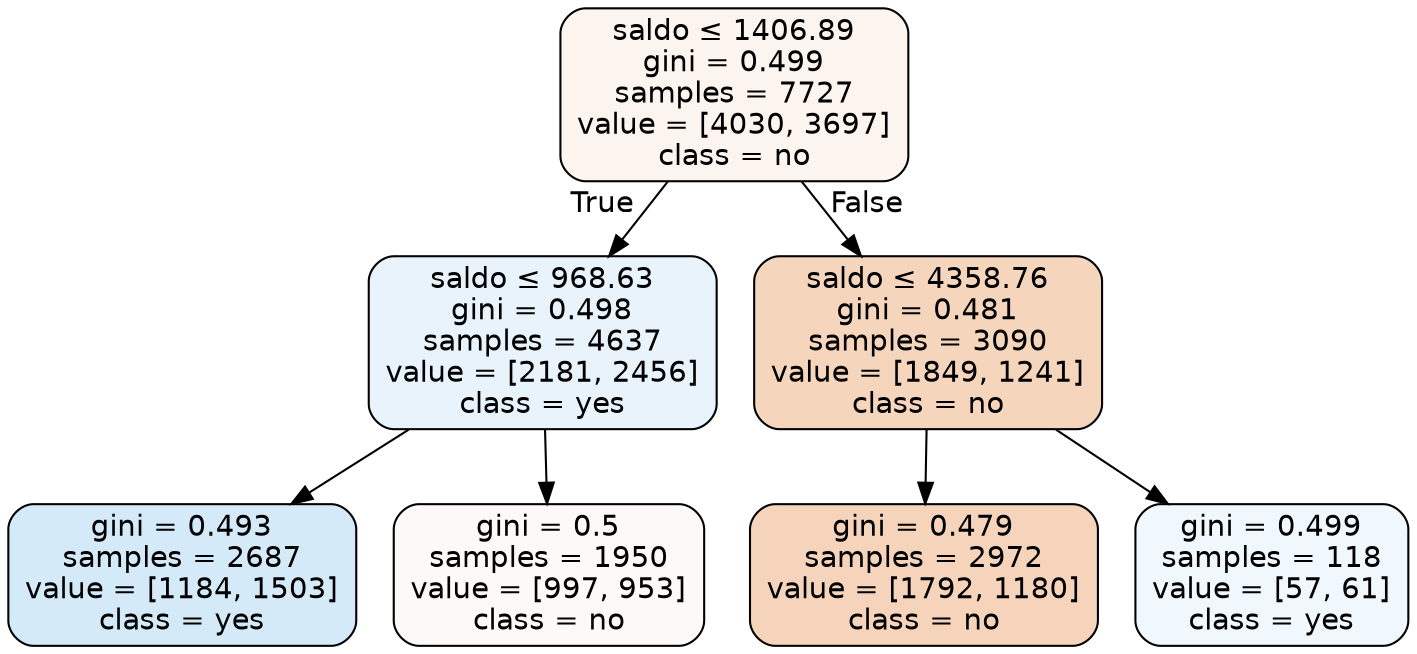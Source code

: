 digraph Tree {
node [shape=box, style="filled, rounded", color="black", fontname=helvetica] ;
edge [fontname=helvetica] ;
0 [label=<saldo &le; 1406.89<br/>gini = 0.499<br/>samples = 7727<br/>value = [4030, 3697]<br/>class = no>, fillcolor="#e5813915"] ;
1 [label=<saldo &le; 968.63<br/>gini = 0.498<br/>samples = 4637<br/>value = [2181, 2456]<br/>class = yes>, fillcolor="#399de51d"] ;
0 -> 1 [labeldistance=2.5, labelangle=45, headlabel="True"] ;
2 [label=<gini = 0.493<br/>samples = 2687<br/>value = [1184, 1503]<br/>class = yes>, fillcolor="#399de536"] ;
1 -> 2 ;
3 [label=<gini = 0.5<br/>samples = 1950<br/>value = [997, 953]<br/>class = no>, fillcolor="#e581390b"] ;
1 -> 3 ;
4 [label=<saldo &le; 4358.76<br/>gini = 0.481<br/>samples = 3090<br/>value = [1849, 1241]<br/>class = no>, fillcolor="#e5813954"] ;
0 -> 4 [labeldistance=2.5, labelangle=-45, headlabel="False"] ;
5 [label=<gini = 0.479<br/>samples = 2972<br/>value = [1792, 1180]<br/>class = no>, fillcolor="#e5813957"] ;
4 -> 5 ;
6 [label=<gini = 0.499<br/>samples = 118<br/>value = [57, 61]<br/>class = yes>, fillcolor="#399de511"] ;
4 -> 6 ;
}